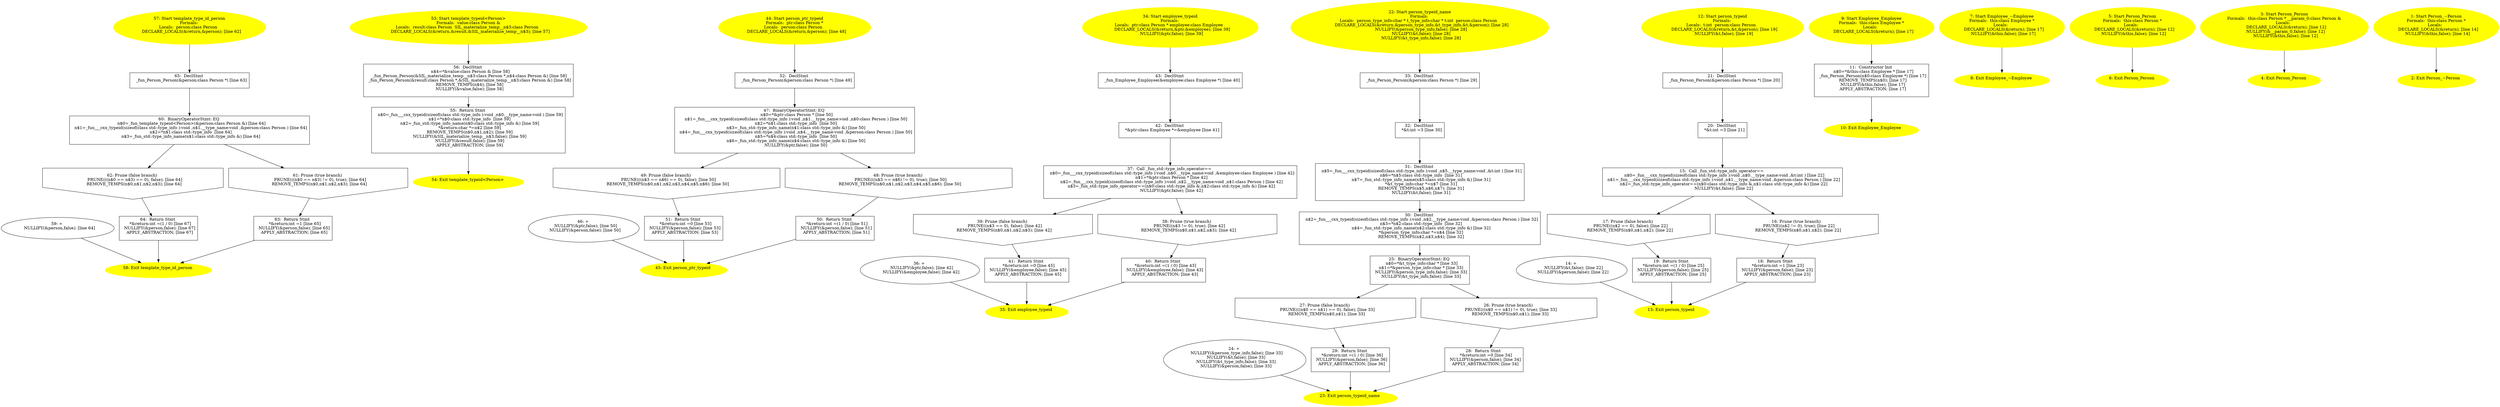digraph iCFG {
65 [label="65:  DeclStmt \n   _fun_Person_Person(&person:class Person *) [line 63]\n " shape="box"]
	

	 65 -> 60 ;
64 [label="64:  Return Stmt \n   *&return:int =(1 / 0) [line 67]\n  NULLIFY(&person,false); [line 67]\n  APPLY_ABSTRACTION; [line 67]\n " shape="box"]
	

	 64 -> 58 ;
63 [label="63:  Return Stmt \n   *&return:int =1 [line 65]\n  NULLIFY(&person,false); [line 65]\n  APPLY_ABSTRACTION; [line 65]\n " shape="box"]
	

	 63 -> 58 ;
62 [label="62: Prune (false branch) \n   PRUNE(((n$0 == n$3) == 0), false); [line 64]\n  REMOVE_TEMPS(n$0,n$1,n$2,n$3); [line 64]\n " shape="invhouse"]
	

	 62 -> 64 ;
61 [label="61: Prune (true branch) \n   PRUNE(((n$0 == n$3) != 0), true); [line 64]\n  REMOVE_TEMPS(n$0,n$1,n$2,n$3); [line 64]\n " shape="invhouse"]
	

	 61 -> 63 ;
60 [label="60:  BinaryOperatorStmt: EQ \n   n$0=_fun_template_typeid<Person>(&person:class Person &) [line 64]\n  n$1=_fun___cxx_typeid(sizeof(class std::type_info ):void ,n$1.__type_name:void ,&person:class Person ) [line 64]\n  n$2=*n$1:class std::type_info  [line 64]\n  n$3=_fun_std::type_info_name(n$1:class std::type_info &) [line 64]\n " shape="box"]
	

	 60 -> 61 ;
	 60 -> 62 ;
59 [label="59: + \n   NULLIFY(&person,false); [line 64]\n " ]
	

	 59 -> 58 ;
58 [label="58: Exit template_type_id_person \n  " color=yellow style=filled]
	

57 [label="57: Start template_type_id_person\nFormals: \nLocals:  person:class Person  \n   DECLARE_LOCALS(&return,&person); [line 62]\n " color=yellow style=filled]
	

	 57 -> 65 ;
56 [label="56:  DeclStmt \n   n$4=*&value:class Person & [line 58]\n  _fun_Person_Person(&SIL_materialize_temp__n$3:class Person *,n$4:class Person &) [line 58]\n  _fun_Person_Person(&result:class Person *,&SIL_materialize_temp__n$3:class Person &) [line 58]\n  REMOVE_TEMPS(n$4); [line 58]\n  NULLIFY(&value,false); [line 58]\n " shape="box"]
	

	 56 -> 55 ;
55 [label="55:  Return Stmt \n   n$0=_fun___cxx_typeid(sizeof(class std::type_info ):void ,n$0.__type_name:void ) [line 59]\n  n$1=*n$0:class std::type_info  [line 59]\n  n$2=_fun_std::type_info_name(n$0:class std::type_info &) [line 59]\n  *&return:char *=n$2 [line 59]\n  REMOVE_TEMPS(n$0,n$1,n$2); [line 59]\n  NULLIFY(&SIL_materialize_temp__n$3,false); [line 59]\n  NULLIFY(&result,false); [line 59]\n  APPLY_ABSTRACTION; [line 59]\n " shape="box"]
	

	 55 -> 54 ;
54 [label="54: Exit template_typeid<Person> \n  " color=yellow style=filled]
	

53 [label="53: Start template_typeid<Person>\nFormals:  value:class Person &\nLocals:  result:class Person  SIL_materialize_temp__n$3:class Person  \n   DECLARE_LOCALS(&return,&result,&SIL_materialize_temp__n$3); [line 57]\n " color=yellow style=filled]
	

	 53 -> 56 ;
52 [label="52:  DeclStmt \n   _fun_Person_Person(&person:class Person *) [line 49]\n " shape="box"]
	

	 52 -> 47 ;
51 [label="51:  Return Stmt \n   *&return:int =0 [line 53]\n  NULLIFY(&person,false); [line 53]\n  APPLY_ABSTRACTION; [line 53]\n " shape="box"]
	

	 51 -> 45 ;
50 [label="50:  Return Stmt \n   *&return:int =(1 / 0) [line 51]\n  NULLIFY(&person,false); [line 51]\n  APPLY_ABSTRACTION; [line 51]\n " shape="box"]
	

	 50 -> 45 ;
49 [label="49: Prune (false branch) \n   PRUNE(((n$3 == n$6) == 0), false); [line 50]\n  REMOVE_TEMPS(n$0,n$1,n$2,n$3,n$4,n$5,n$6); [line 50]\n " shape="invhouse"]
	

	 49 -> 51 ;
48 [label="48: Prune (true branch) \n   PRUNE(((n$3 == n$6) != 0), true); [line 50]\n  REMOVE_TEMPS(n$0,n$1,n$2,n$3,n$4,n$5,n$6); [line 50]\n " shape="invhouse"]
	

	 48 -> 50 ;
47 [label="47:  BinaryOperatorStmt: EQ \n   n$0=*&ptr:class Person * [line 50]\n  n$1=_fun___cxx_typeid(sizeof(class std::type_info ):void ,n$1.__type_name:void ,n$0:class Person ) [line 50]\n  n$2=*n$1:class std::type_info  [line 50]\n  n$3=_fun_std::type_info_name(n$1:class std::type_info &) [line 50]\n  n$4=_fun___cxx_typeid(sizeof(class std::type_info ):void ,n$4.__type_name:void ,&person:class Person ) [line 50]\n  n$5=*n$4:class std::type_info  [line 50]\n  n$6=_fun_std::type_info_name(n$4:class std::type_info &) [line 50]\n  NULLIFY(&ptr,false); [line 50]\n " shape="box"]
	

	 47 -> 48 ;
	 47 -> 49 ;
46 [label="46: + \n   NULLIFY(&ptr,false); [line 50]\n  NULLIFY(&person,false); [line 50]\n " ]
	

	 46 -> 45 ;
45 [label="45: Exit person_ptr_typeid \n  " color=yellow style=filled]
	

44 [label="44: Start person_ptr_typeid\nFormals:  ptr:class Person *\nLocals:  person:class Person  \n   DECLARE_LOCALS(&return,&person); [line 48]\n " color=yellow style=filled]
	

	 44 -> 52 ;
43 [label="43:  DeclStmt \n   _fun_Employee_Employee(&employee:class Employee *) [line 40]\n " shape="box"]
	

	 43 -> 42 ;
42 [label="42:  DeclStmt \n   *&ptr:class Employee *=&employee [line 41]\n " shape="box"]
	

	 42 -> 37 ;
41 [label="41:  Return Stmt \n   *&return:int =0 [line 45]\n  NULLIFY(&employee,false); [line 45]\n  APPLY_ABSTRACTION; [line 45]\n " shape="box"]
	

	 41 -> 35 ;
40 [label="40:  Return Stmt \n   *&return:int =(1 / 0) [line 43]\n  NULLIFY(&employee,false); [line 43]\n  APPLY_ABSTRACTION; [line 43]\n " shape="box"]
	

	 40 -> 35 ;
39 [label="39: Prune (false branch) \n   PRUNE((n$3 == 0), false); [line 42]\n  REMOVE_TEMPS(n$0,n$1,n$2,n$3); [line 42]\n " shape="invhouse"]
	

	 39 -> 41 ;
38 [label="38: Prune (true branch) \n   PRUNE((n$3 != 0), true); [line 42]\n  REMOVE_TEMPS(n$0,n$1,n$2,n$3); [line 42]\n " shape="invhouse"]
	

	 38 -> 40 ;
37 [label="37:  Call _fun_std::type_info_operator== \n   n$0=_fun___cxx_typeid(sizeof(class std::type_info ):void ,n$0.__type_name:void ,&employee:class Employee ) [line 42]\n  n$1=*&ptr:class Person * [line 42]\n  n$2=_fun___cxx_typeid(sizeof(class std::type_info ):void ,n$2.__type_name:void ,n$1:class Person ) [line 42]\n  n$3=_fun_std::type_info_operator==(n$0:class std::type_info &,n$2:class std::type_info &) [line 42]\n  NULLIFY(&ptr,false); [line 42]\n " shape="box"]
	

	 37 -> 38 ;
	 37 -> 39 ;
36 [label="36: + \n   NULLIFY(&ptr,false); [line 42]\n  NULLIFY(&employee,false); [line 42]\n " ]
	

	 36 -> 35 ;
35 [label="35: Exit employee_typeid \n  " color=yellow style=filled]
	

34 [label="34: Start employee_typeid\nFormals: \nLocals:  ptr:class Person * employee:class Employee  \n   DECLARE_LOCALS(&return,&ptr,&employee); [line 39]\n  NULLIFY(&ptr,false); [line 39]\n " color=yellow style=filled]
	

	 34 -> 43 ;
33 [label="33:  DeclStmt \n   _fun_Person_Person(&person:class Person *) [line 29]\n " shape="box"]
	

	 33 -> 32 ;
32 [label="32:  DeclStmt \n   *&t:int =3 [line 30]\n " shape="box"]
	

	 32 -> 31 ;
31 [label="31:  DeclStmt \n   n$5=_fun___cxx_typeid(sizeof(class std::type_info ):void ,n$5.__type_name:void ,&t:int ) [line 31]\n  n$6=*n$5:class std::type_info  [line 31]\n  n$7=_fun_std::type_info_name(n$5:class std::type_info &) [line 31]\n  *&t_type_info:char *=n$7 [line 31]\n  REMOVE_TEMPS(n$5,n$6,n$7); [line 31]\n  NULLIFY(&t,false); [line 31]\n " shape="box"]
	

	 31 -> 30 ;
30 [label="30:  DeclStmt \n   n$2=_fun___cxx_typeid(sizeof(class std::type_info ):void ,n$2.__type_name:void ,&person:class Person ) [line 32]\n  n$3=*n$2:class std::type_info  [line 32]\n  n$4=_fun_std::type_info_name(n$2:class std::type_info &) [line 32]\n  *&person_type_info:char *=n$4 [line 32]\n  REMOVE_TEMPS(n$2,n$3,n$4); [line 32]\n " shape="box"]
	

	 30 -> 25 ;
29 [label="29:  Return Stmt \n   *&return:int =(1 / 0) [line 36]\n  NULLIFY(&person,false); [line 36]\n  APPLY_ABSTRACTION; [line 36]\n " shape="box"]
	

	 29 -> 23 ;
28 [label="28:  Return Stmt \n   *&return:int =0 [line 34]\n  NULLIFY(&person,false); [line 34]\n  APPLY_ABSTRACTION; [line 34]\n " shape="box"]
	

	 28 -> 23 ;
27 [label="27: Prune (false branch) \n   PRUNE(((n$0 == n$1) == 0), false); [line 33]\n  REMOVE_TEMPS(n$0,n$1); [line 33]\n " shape="invhouse"]
	

	 27 -> 29 ;
26 [label="26: Prune (true branch) \n   PRUNE(((n$0 == n$1) != 0), true); [line 33]\n  REMOVE_TEMPS(n$0,n$1); [line 33]\n " shape="invhouse"]
	

	 26 -> 28 ;
25 [label="25:  BinaryOperatorStmt: EQ \n   n$0=*&t_type_info:char * [line 33]\n  n$1=*&person_type_info:char * [line 33]\n  NULLIFY(&person_type_info,false); [line 33]\n  NULLIFY(&t_type_info,false); [line 33]\n " shape="box"]
	

	 25 -> 26 ;
	 25 -> 27 ;
24 [label="24: + \n   NULLIFY(&person_type_info,false); [line 33]\n  NULLIFY(&t,false); [line 33]\n  NULLIFY(&t_type_info,false); [line 33]\n  NULLIFY(&person,false); [line 33]\n " ]
	

	 24 -> 23 ;
23 [label="23: Exit person_typeid_name \n  " color=yellow style=filled]
	

22 [label="22: Start person_typeid_name\nFormals: \nLocals:  person_type_info:char * t_type_info:char * t:int  person:class Person  \n   DECLARE_LOCALS(&return,&person_type_info,&t_type_info,&t,&person); [line 28]\n  NULLIFY(&person_type_info,false); [line 28]\n  NULLIFY(&t,false); [line 28]\n  NULLIFY(&t_type_info,false); [line 28]\n " color=yellow style=filled]
	

	 22 -> 33 ;
21 [label="21:  DeclStmt \n   _fun_Person_Person(&person:class Person *) [line 20]\n " shape="box"]
	

	 21 -> 20 ;
20 [label="20:  DeclStmt \n   *&t:int =3 [line 21]\n " shape="box"]
	

	 20 -> 15 ;
19 [label="19:  Return Stmt \n   *&return:int =(1 / 0) [line 25]\n  NULLIFY(&person,false); [line 25]\n  APPLY_ABSTRACTION; [line 25]\n " shape="box"]
	

	 19 -> 13 ;
18 [label="18:  Return Stmt \n   *&return:int =1 [line 23]\n  NULLIFY(&person,false); [line 23]\n  APPLY_ABSTRACTION; [line 23]\n " shape="box"]
	

	 18 -> 13 ;
17 [label="17: Prune (false branch) \n   PRUNE((n$2 == 0), false); [line 22]\n  REMOVE_TEMPS(n$0,n$1,n$2); [line 22]\n " shape="invhouse"]
	

	 17 -> 19 ;
16 [label="16: Prune (true branch) \n   PRUNE((n$2 != 0), true); [line 22]\n  REMOVE_TEMPS(n$0,n$1,n$2); [line 22]\n " shape="invhouse"]
	

	 16 -> 18 ;
15 [label="15:  Call _fun_std::type_info_operator== \n   n$0=_fun___cxx_typeid(sizeof(class std::type_info ):void ,n$0.__type_name:void ,&t:int ) [line 22]\n  n$1=_fun___cxx_typeid(sizeof(class std::type_info ):void ,n$1.__type_name:void ,&person:class Person ) [line 22]\n  n$2=_fun_std::type_info_operator==(n$0:class std::type_info &,n$1:class std::type_info &) [line 22]\n  NULLIFY(&t,false); [line 22]\n " shape="box"]
	

	 15 -> 16 ;
	 15 -> 17 ;
14 [label="14: + \n   NULLIFY(&t,false); [line 22]\n  NULLIFY(&person,false); [line 22]\n " ]
	

	 14 -> 13 ;
13 [label="13: Exit person_typeid \n  " color=yellow style=filled]
	

12 [label="12: Start person_typeid\nFormals: \nLocals:  t:int  person:class Person  \n   DECLARE_LOCALS(&return,&t,&person); [line 19]\n  NULLIFY(&t,false); [line 19]\n " color=yellow style=filled]
	

	 12 -> 21 ;
11 [label="11:  Constructor Init \n   n$0=*&this:class Employee * [line 17]\n  _fun_Person_Person(n$0:class Employee *) [line 17]\n  REMOVE_TEMPS(n$0); [line 17]\n  NULLIFY(&this,false); [line 17]\n  APPLY_ABSTRACTION; [line 17]\n " shape="box"]
	

	 11 -> 10 ;
10 [label="10: Exit Employee_Employee \n  " color=yellow style=filled]
	

9 [label="9: Start Employee_Employee\nFormals:  this:class Employee *\nLocals:  \n   DECLARE_LOCALS(&return); [line 17]\n " color=yellow style=filled]
	

	 9 -> 11 ;
8 [label="8: Exit Employee_~Employee \n  " color=yellow style=filled]
	

7 [label="7: Start Employee_~Employee\nFormals:  this:class Employee *\nLocals:  \n   DECLARE_LOCALS(&return); [line 17]\n  NULLIFY(&this,false); [line 17]\n " color=yellow style=filled]
	

	 7 -> 8 ;
6 [label="6: Exit Person_Person \n  " color=yellow style=filled]
	

5 [label="5: Start Person_Person\nFormals:  this:class Person *\nLocals:  \n   DECLARE_LOCALS(&return); [line 12]\n  NULLIFY(&this,false); [line 12]\n " color=yellow style=filled]
	

	 5 -> 6 ;
4 [label="4: Exit Person_Person \n  " color=yellow style=filled]
	

3 [label="3: Start Person_Person\nFormals:  this:class Person * __param_0:class Person &\nLocals:  \n   DECLARE_LOCALS(&return); [line 12]\n  NULLIFY(&__param_0,false); [line 12]\n  NULLIFY(&this,false); [line 12]\n " color=yellow style=filled]
	

	 3 -> 4 ;
2 [label="2: Exit Person_~Person \n  " color=yellow style=filled]
	

1 [label="1: Start Person_~Person\nFormals:  this:class Person *\nLocals:  \n   DECLARE_LOCALS(&return); [line 14]\n  NULLIFY(&this,false); [line 14]\n " color=yellow style=filled]
	

	 1 -> 2 ;
}
